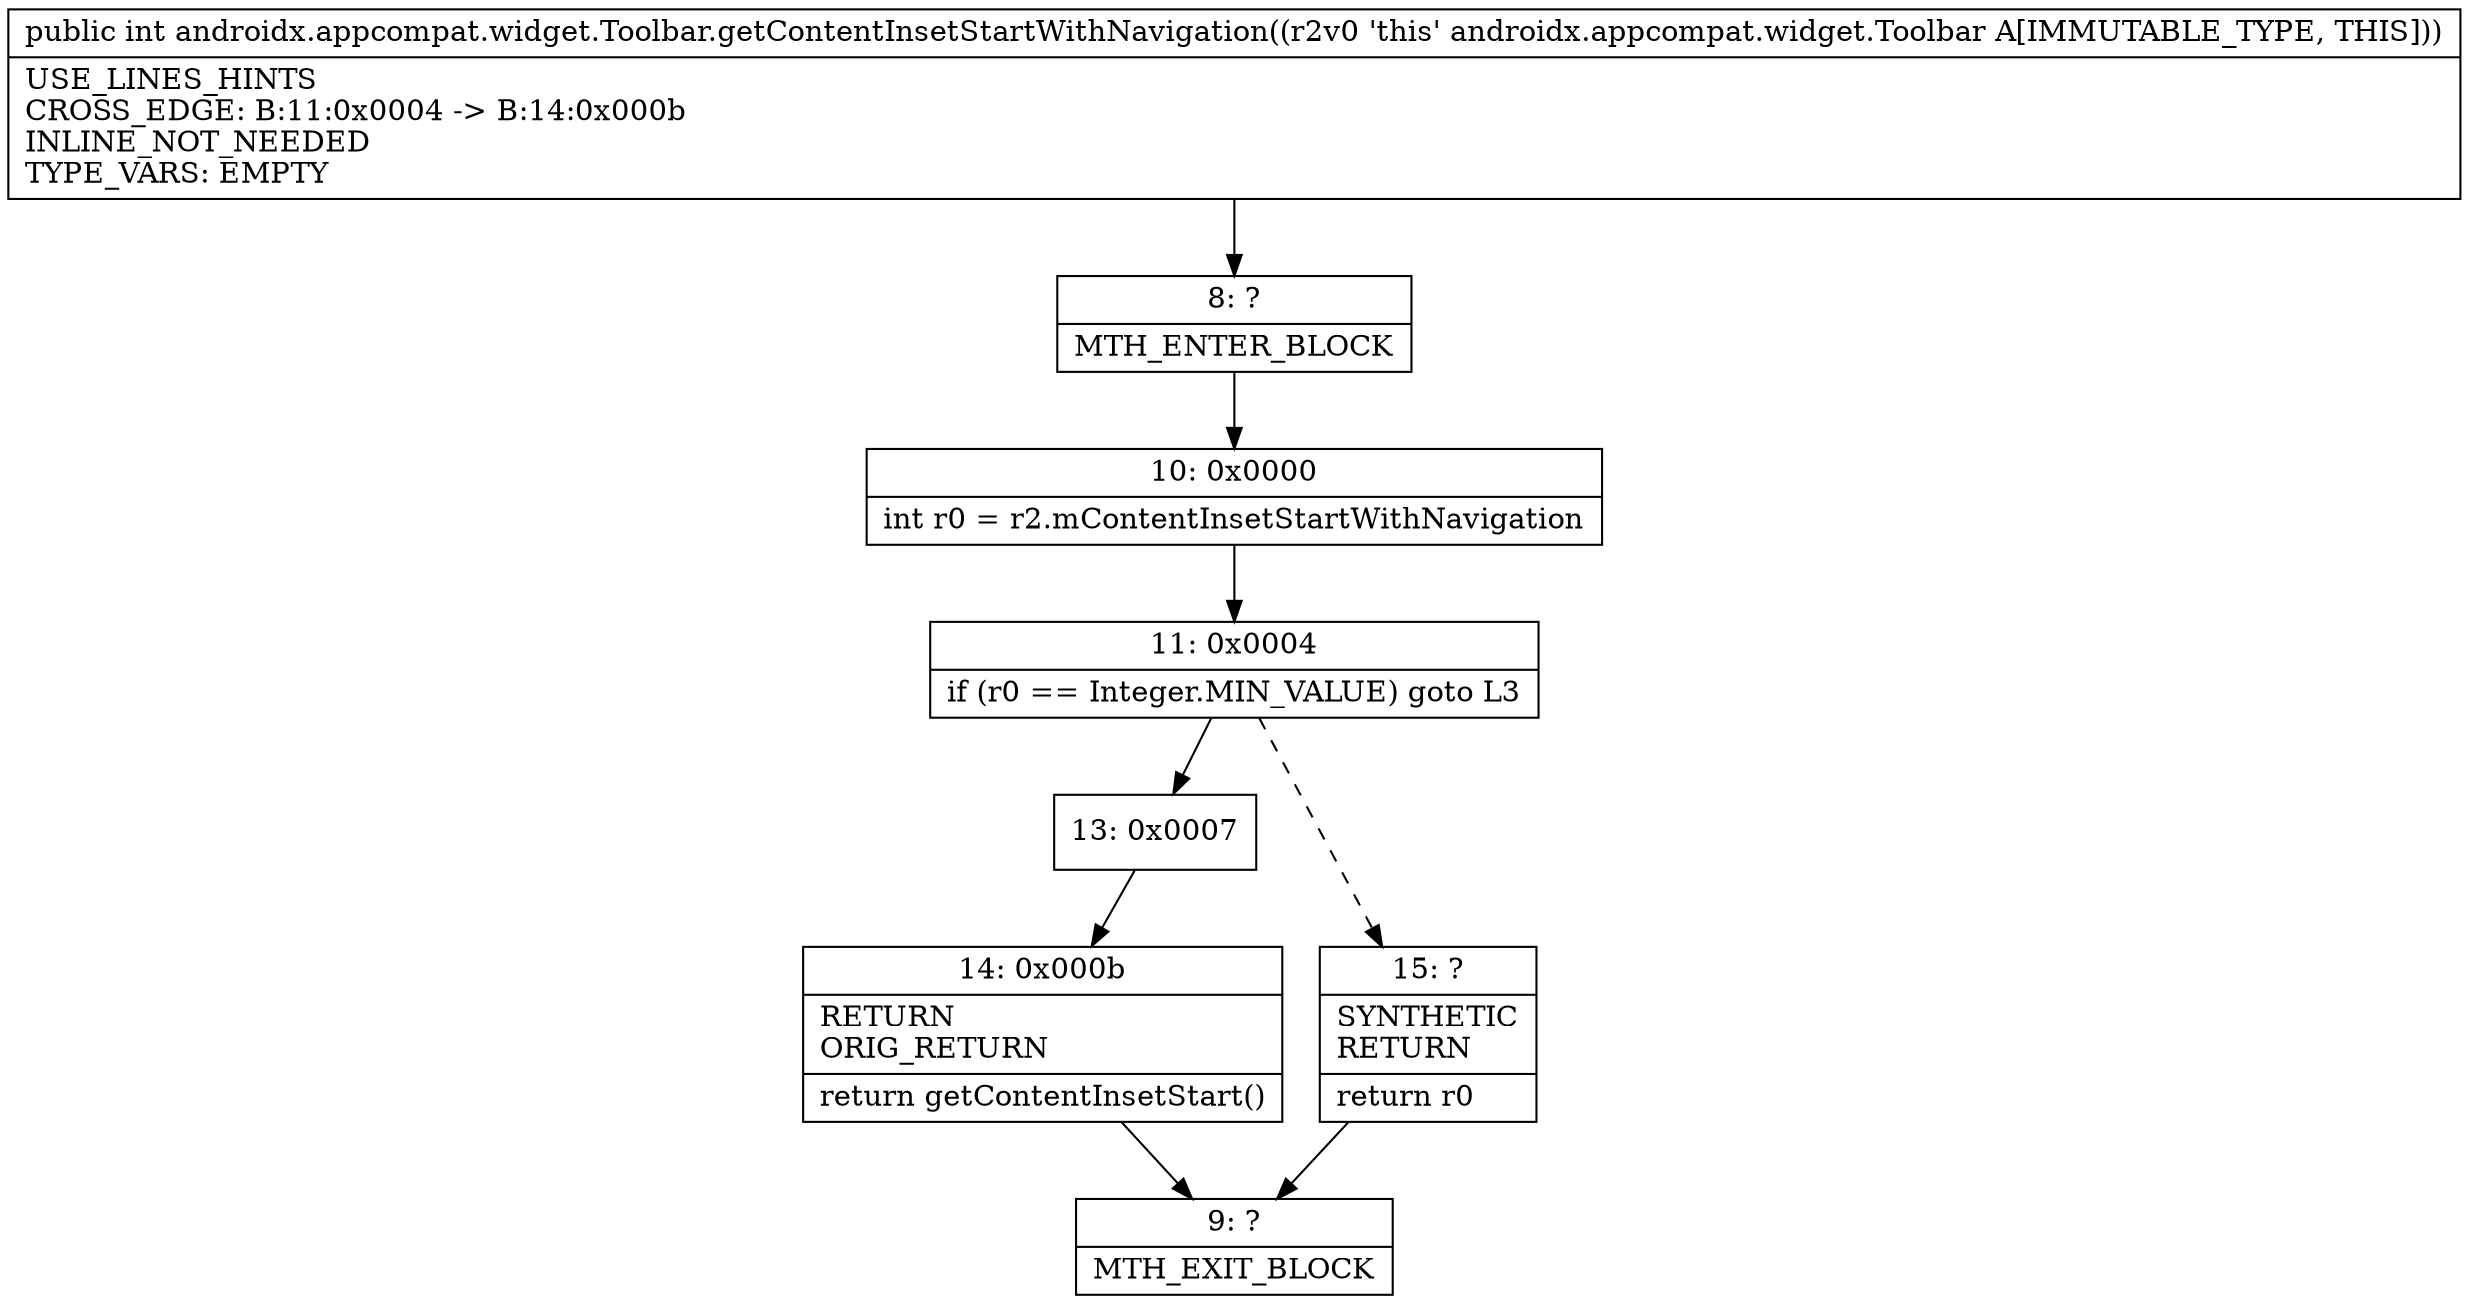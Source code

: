 digraph "CFG forandroidx.appcompat.widget.Toolbar.getContentInsetStartWithNavigation()I" {
Node_8 [shape=record,label="{8\:\ ?|MTH_ENTER_BLOCK\l}"];
Node_10 [shape=record,label="{10\:\ 0x0000|int r0 = r2.mContentInsetStartWithNavigation\l}"];
Node_11 [shape=record,label="{11\:\ 0x0004|if (r0 == Integer.MIN_VALUE) goto L3\l}"];
Node_13 [shape=record,label="{13\:\ 0x0007}"];
Node_14 [shape=record,label="{14\:\ 0x000b|RETURN\lORIG_RETURN\l|return getContentInsetStart()\l}"];
Node_9 [shape=record,label="{9\:\ ?|MTH_EXIT_BLOCK\l}"];
Node_15 [shape=record,label="{15\:\ ?|SYNTHETIC\lRETURN\l|return r0\l}"];
MethodNode[shape=record,label="{public int androidx.appcompat.widget.Toolbar.getContentInsetStartWithNavigation((r2v0 'this' androidx.appcompat.widget.Toolbar A[IMMUTABLE_TYPE, THIS]))  | USE_LINES_HINTS\lCROSS_EDGE: B:11:0x0004 \-\> B:14:0x000b\lINLINE_NOT_NEEDED\lTYPE_VARS: EMPTY\l}"];
MethodNode -> Node_8;Node_8 -> Node_10;
Node_10 -> Node_11;
Node_11 -> Node_13;
Node_11 -> Node_15[style=dashed];
Node_13 -> Node_14;
Node_14 -> Node_9;
Node_15 -> Node_9;
}

